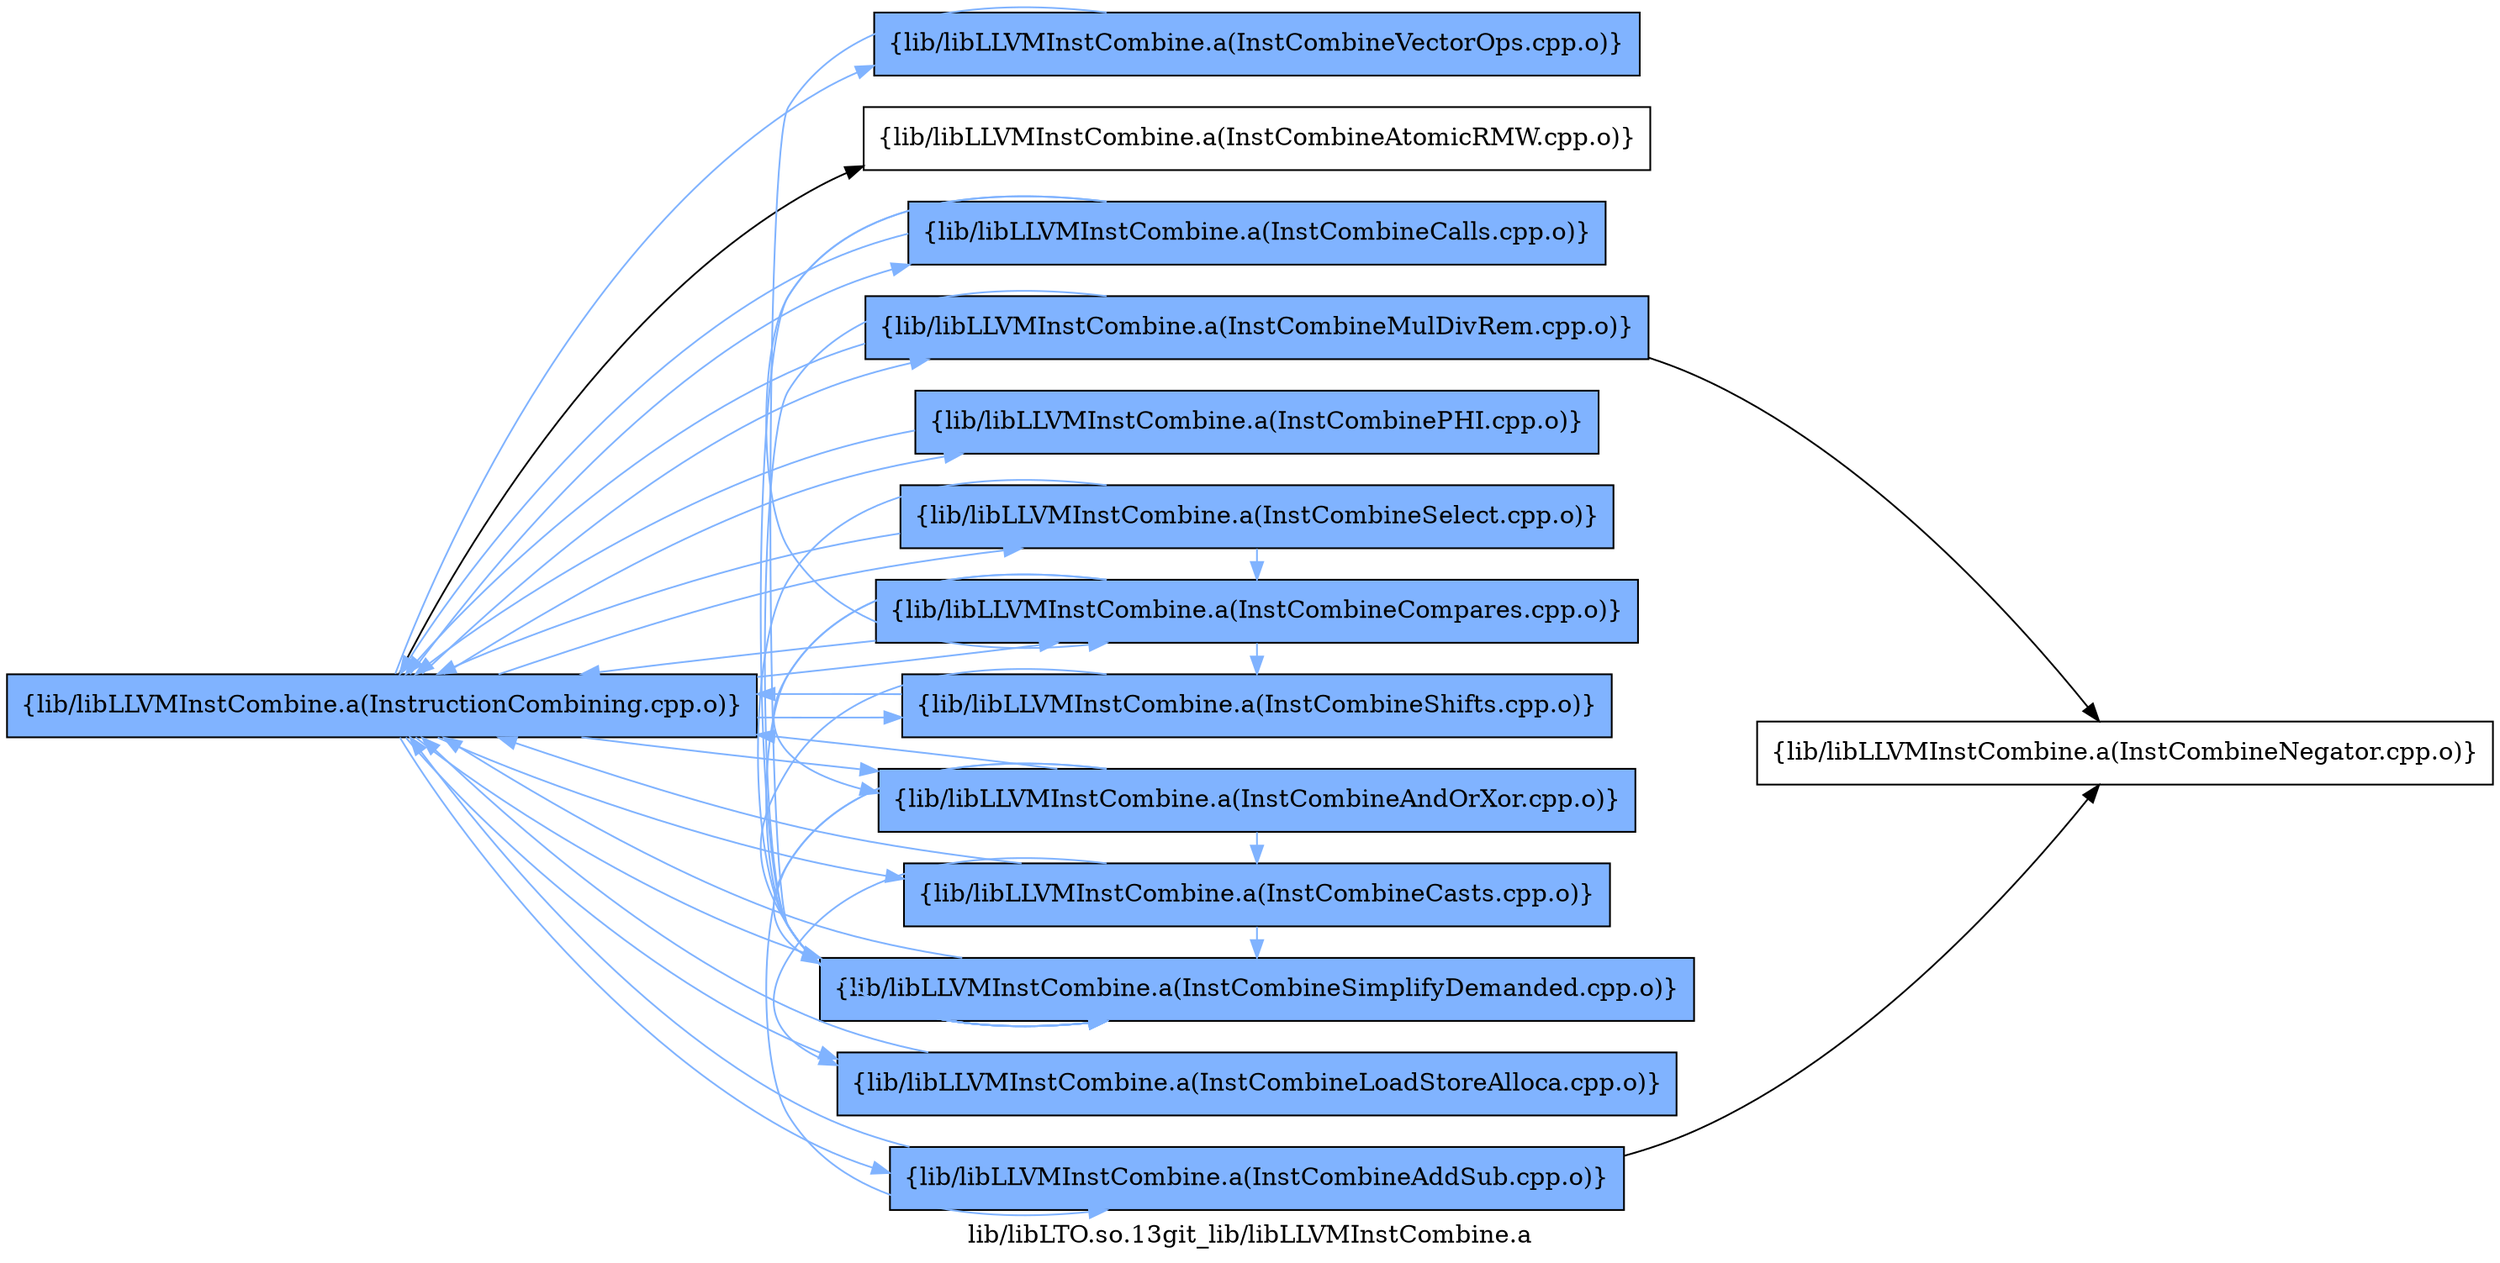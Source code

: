digraph "lib/libLTO.so.13git_lib/libLLVMInstCombine.a" {
	label="lib/libLTO.so.13git_lib/libLLVMInstCombine.a";
	rankdir=LR;
	{ rank=same; Node0x5609e677cdc8;  }
	{ rank=same; Node0x5609e67962c8; Node0x5609e677dd18; Node0x5609e677b568; Node0x5609e678bb48; Node0x5609e678c278; Node0x5609e678c9f8; Node0x5609e678a978; Node0x5609e678b0f8; Node0x5609e678e708; Node0x5609e678f068; Node0x5609e678d088; Node0x5609e678dad8; Node0x5609e678db78;  }

	Node0x5609e677cdc8 [shape=record,shape=box,group=1,style=filled,fillcolor="0.600000 0.5 1",label="{lib/libLLVMInstCombine.a(InstructionCombining.cpp.o)}"];
	Node0x5609e677cdc8 -> Node0x5609e67962c8[color="0.600000 0.5 1"];
	Node0x5609e677cdc8 -> Node0x5609e677dd18[color="0.600000 0.5 1"];
	Node0x5609e677cdc8 -> Node0x5609e677b568;
	Node0x5609e677cdc8 -> Node0x5609e678bb48[color="0.600000 0.5 1"];
	Node0x5609e677cdc8 -> Node0x5609e678c278[color="0.600000 0.5 1"];
	Node0x5609e677cdc8 -> Node0x5609e678c9f8[color="0.600000 0.5 1"];
	Node0x5609e677cdc8 -> Node0x5609e678a978[color="0.600000 0.5 1"];
	Node0x5609e677cdc8 -> Node0x5609e678b0f8[color="0.600000 0.5 1"];
	Node0x5609e677cdc8 -> Node0x5609e678e708[color="0.600000 0.5 1"];
	Node0x5609e677cdc8 -> Node0x5609e678f068[color="0.600000 0.5 1"];
	Node0x5609e677cdc8 -> Node0x5609e678d088[color="0.600000 0.5 1"];
	Node0x5609e677cdc8 -> Node0x5609e678dad8[color="0.600000 0.5 1"];
	Node0x5609e677cdc8 -> Node0x5609e678db78[color="0.600000 0.5 1"];
	Node0x5609e67962c8 [shape=record,shape=box,group=1,style=filled,fillcolor="0.600000 0.5 1",label="{lib/libLLVMInstCombine.a(InstCombineVectorOps.cpp.o)}"];
	Node0x5609e67962c8 -> Node0x5609e678db78[color="0.600000 0.5 1"];
	Node0x5609e677dd18 [shape=record,shape=box,group=1,style=filled,fillcolor="0.600000 0.5 1",label="{lib/libLLVMInstCombine.a(InstCombineAddSub.cpp.o)}"];
	Node0x5609e677dd18 -> Node0x5609e677cdc8[color="0.600000 0.5 1"];
	Node0x5609e677dd18 -> Node0x5609e678e7f8;
	Node0x5609e677b568 [shape=record,shape=box,group=0,label="{lib/libLLVMInstCombine.a(InstCombineAtomicRMW.cpp.o)}"];
	Node0x5609e678bb48 [shape=record,shape=box,group=1,style=filled,fillcolor="0.600000 0.5 1",label="{lib/libLLVMInstCombine.a(InstCombineAndOrXor.cpp.o)}"];
	Node0x5609e678bb48 -> Node0x5609e677cdc8[color="0.600000 0.5 1"];
	Node0x5609e678bb48 -> Node0x5609e677dd18[color="0.600000 0.5 1"];
	Node0x5609e678bb48 -> Node0x5609e678c9f8[color="0.600000 0.5 1"];
	Node0x5609e678bb48 -> Node0x5609e678db78[color="0.600000 0.5 1"];
	Node0x5609e678c278 [shape=record,shape=box,group=1,style=filled,fillcolor="0.600000 0.5 1",label="{lib/libLLVMInstCombine.a(InstCombineCalls.cpp.o)}"];
	Node0x5609e678c278 -> Node0x5609e677cdc8[color="0.600000 0.5 1"];
	Node0x5609e678c278 -> Node0x5609e678a978[color="0.600000 0.5 1"];
	Node0x5609e678c278 -> Node0x5609e678db78[color="0.600000 0.5 1"];
	Node0x5609e678c9f8 [shape=record,shape=box,group=1,style=filled,fillcolor="0.600000 0.5 1",label="{lib/libLLVMInstCombine.a(InstCombineCasts.cpp.o)}"];
	Node0x5609e678c9f8 -> Node0x5609e677cdc8[color="0.600000 0.5 1"];
	Node0x5609e678c9f8 -> Node0x5609e678b0f8[color="0.600000 0.5 1"];
	Node0x5609e678c9f8 -> Node0x5609e678db78[color="0.600000 0.5 1"];
	Node0x5609e678a978 [shape=record,shape=box,group=1,style=filled,fillcolor="0.600000 0.5 1",label="{lib/libLLVMInstCombine.a(InstCombineCompares.cpp.o)}"];
	Node0x5609e678a978 -> Node0x5609e677cdc8[color="0.600000 0.5 1"];
	Node0x5609e678a978 -> Node0x5609e678bb48[color="0.600000 0.5 1"];
	Node0x5609e678a978 -> Node0x5609e678dad8[color="0.600000 0.5 1"];
	Node0x5609e678a978 -> Node0x5609e678db78[color="0.600000 0.5 1"];
	Node0x5609e678b0f8 [shape=record,shape=box,group=1,style=filled,fillcolor="0.600000 0.5 1",label="{lib/libLLVMInstCombine.a(InstCombineLoadStoreAlloca.cpp.o)}"];
	Node0x5609e678b0f8 -> Node0x5609e677cdc8[color="0.600000 0.5 1"];
	Node0x5609e678e708 [shape=record,shape=box,group=1,style=filled,fillcolor="0.600000 0.5 1",label="{lib/libLLVMInstCombine.a(InstCombineMulDivRem.cpp.o)}"];
	Node0x5609e678e708 -> Node0x5609e677cdc8[color="0.600000 0.5 1"];
	Node0x5609e678e708 -> Node0x5609e678e7f8;
	Node0x5609e678e708 -> Node0x5609e678db78[color="0.600000 0.5 1"];
	Node0x5609e678f068 [shape=record,shape=box,group=1,style=filled,fillcolor="0.600000 0.5 1",label="{lib/libLLVMInstCombine.a(InstCombinePHI.cpp.o)}"];
	Node0x5609e678f068 -> Node0x5609e677cdc8[color="0.600000 0.5 1"];
	Node0x5609e678d088 [shape=record,shape=box,group=1,style=filled,fillcolor="0.600000 0.5 1",label="{lib/libLLVMInstCombine.a(InstCombineSelect.cpp.o)}"];
	Node0x5609e678d088 -> Node0x5609e677cdc8[color="0.600000 0.5 1"];
	Node0x5609e678d088 -> Node0x5609e678a978[color="0.600000 0.5 1"];
	Node0x5609e678d088 -> Node0x5609e678db78[color="0.600000 0.5 1"];
	Node0x5609e678dad8 [shape=record,shape=box,group=1,style=filled,fillcolor="0.600000 0.5 1",label="{lib/libLLVMInstCombine.a(InstCombineShifts.cpp.o)}"];
	Node0x5609e678dad8 -> Node0x5609e677cdc8[color="0.600000 0.5 1"];
	Node0x5609e678dad8 -> Node0x5609e678db78[color="0.600000 0.5 1"];
	Node0x5609e678db78 [shape=record,shape=box,group=1,style=filled,fillcolor="0.600000 0.5 1",label="{lib/libLLVMInstCombine.a(InstCombineSimplifyDemanded.cpp.o)}"];
	Node0x5609e678db78 -> Node0x5609e677cdc8[color="0.600000 0.5 1"];
	Node0x5609e678e7f8 [shape=record,shape=box,group=0,label="{lib/libLLVMInstCombine.a(InstCombineNegator.cpp.o)}"];
}
